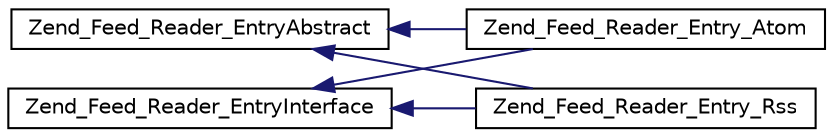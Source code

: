 digraph G
{
  edge [fontname="Helvetica",fontsize="10",labelfontname="Helvetica",labelfontsize="10"];
  node [fontname="Helvetica",fontsize="10",shape=record];
  rankdir="LR";
  Node1 [label="Zend_Feed_Reader_EntryAbstract",height=0.2,width=0.4,color="black", fillcolor="white", style="filled",URL="$class_zend___feed___reader___entry_abstract.html"];
  Node1 -> Node2 [dir="back",color="midnightblue",fontsize="10",style="solid",fontname="Helvetica"];
  Node2 [label="Zend_Feed_Reader_Entry_Atom",height=0.2,width=0.4,color="black", fillcolor="white", style="filled",URL="$class_zend___feed___reader___entry___atom.html"];
  Node1 -> Node3 [dir="back",color="midnightblue",fontsize="10",style="solid",fontname="Helvetica"];
  Node3 [label="Zend_Feed_Reader_Entry_Rss",height=0.2,width=0.4,color="black", fillcolor="white", style="filled",URL="$class_zend___feed___reader___entry___rss.html"];
  Node4 [label="Zend_Feed_Reader_EntryInterface",height=0.2,width=0.4,color="black", fillcolor="white", style="filled",URL="$interface_zend___feed___reader___entry_interface.html"];
  Node4 -> Node2 [dir="back",color="midnightblue",fontsize="10",style="solid",fontname="Helvetica"];
  Node4 -> Node3 [dir="back",color="midnightblue",fontsize="10",style="solid",fontname="Helvetica"];
}
